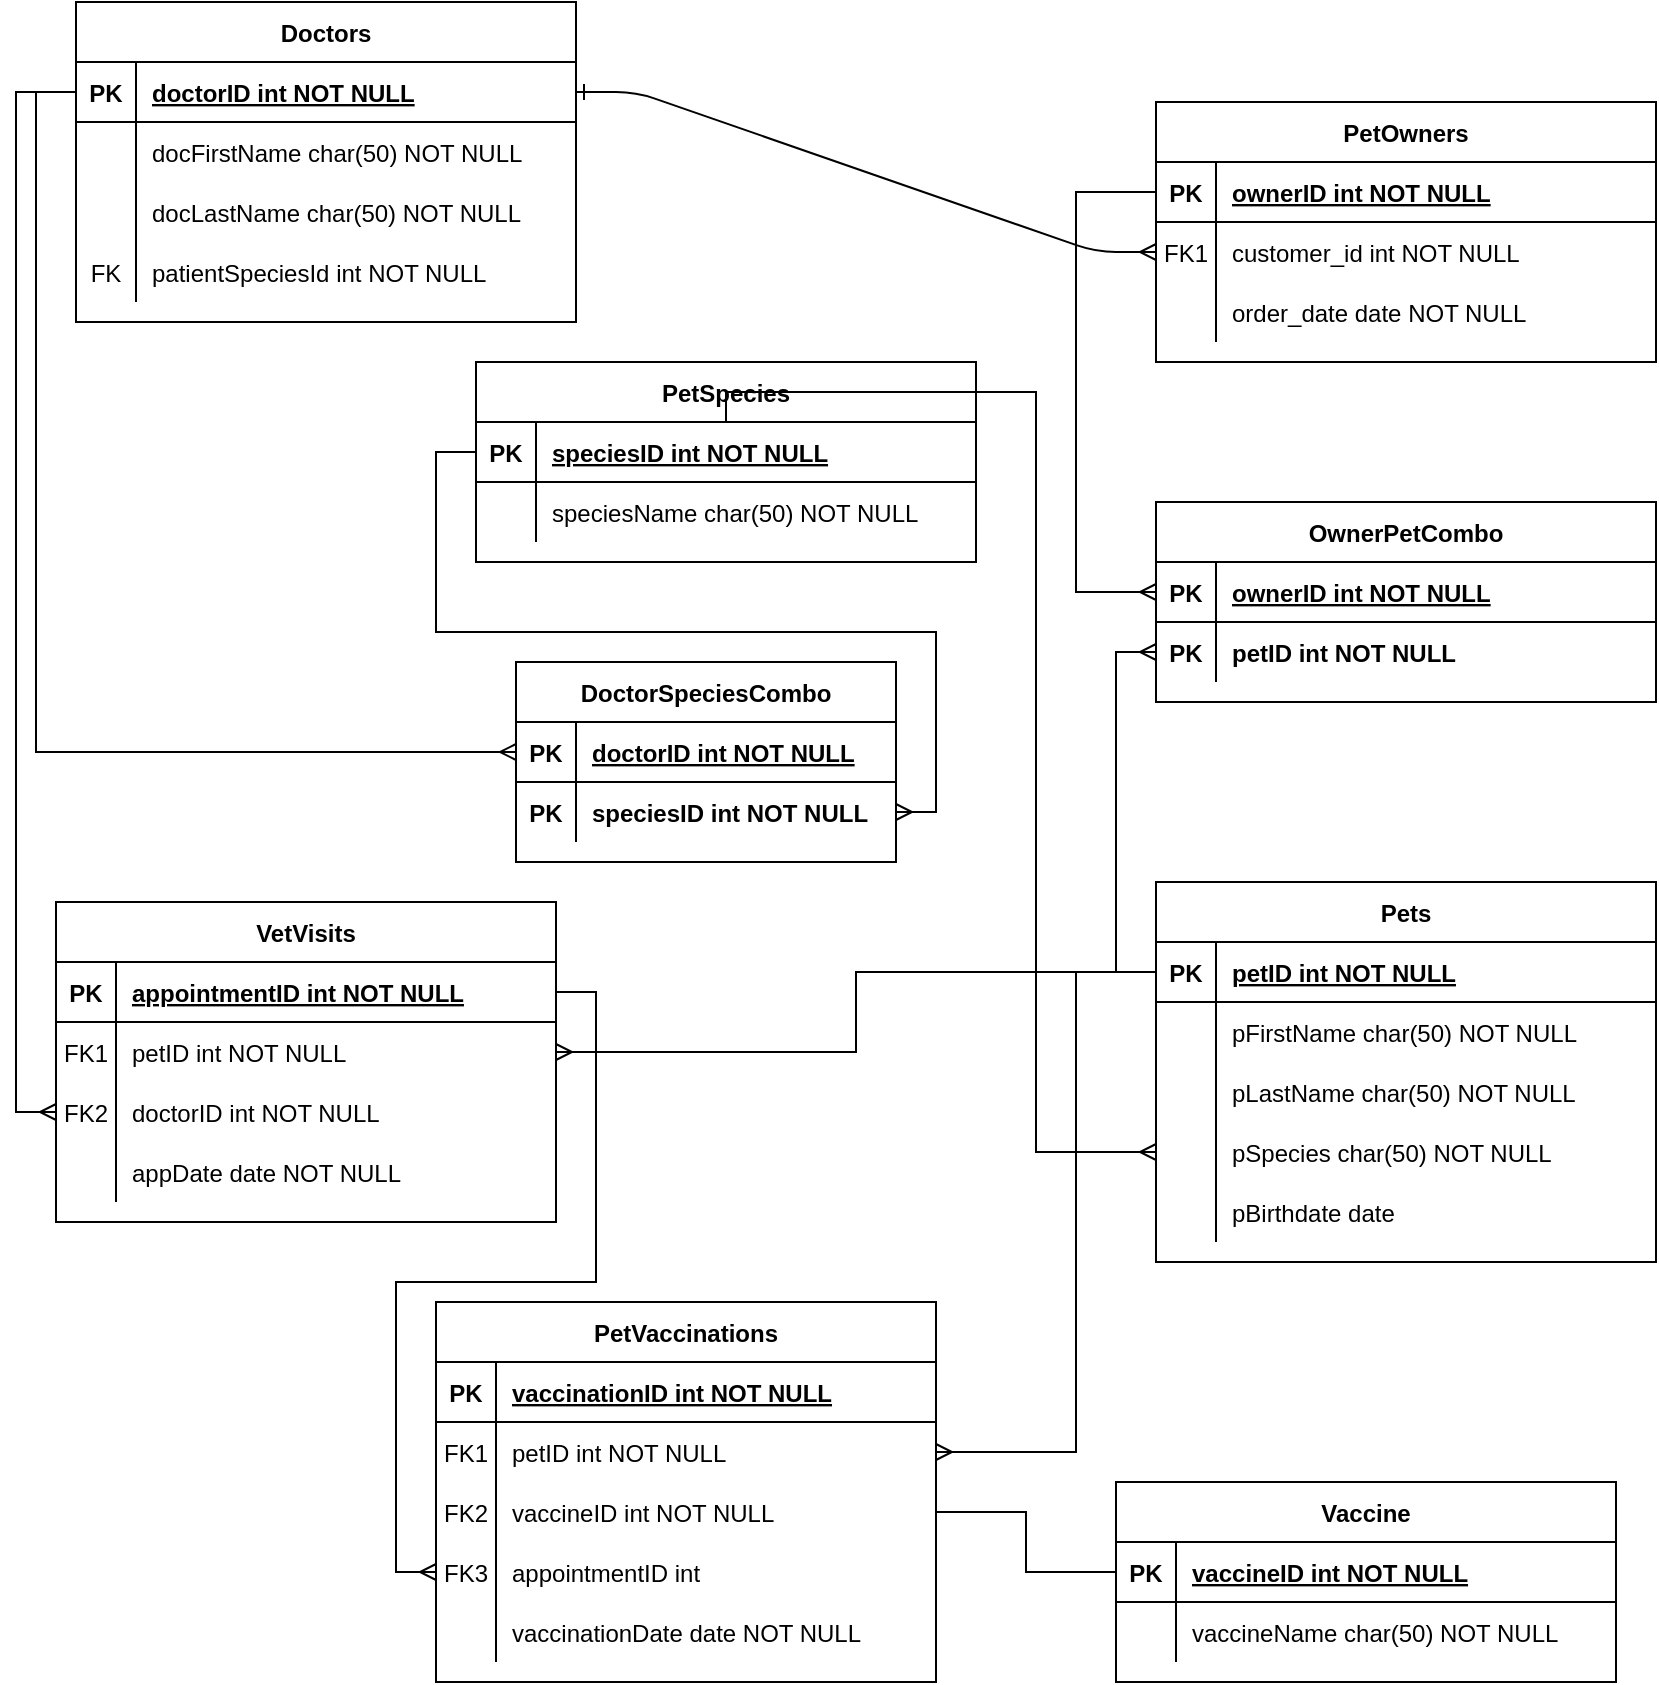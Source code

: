 <mxfile version="14.9.4" type="github">
  <diagram id="R2lEEEUBdFMjLlhIrx00" name="Page-1">
    <mxGraphModel dx="1422" dy="794" grid="1" gridSize="10" guides="1" tooltips="1" connect="1" arrows="1" fold="1" page="1" pageScale="1" pageWidth="850" pageHeight="1100" math="0" shadow="0" extFonts="Permanent Marker^https://fonts.googleapis.com/css?family=Permanent+Marker">
      <root>
        <mxCell id="0" />
        <mxCell id="1" parent="0" />
        <mxCell id="C-vyLk0tnHw3VtMMgP7b-1" value="" style="edgeStyle=entityRelationEdgeStyle;endArrow=ERmany;startArrow=ERone;endFill=0;startFill=0;" parent="1" source="C-vyLk0tnHw3VtMMgP7b-24" target="C-vyLk0tnHw3VtMMgP7b-6" edge="1">
          <mxGeometry width="100" height="100" relative="1" as="geometry">
            <mxPoint x="340" y="720" as="sourcePoint" />
            <mxPoint x="440" y="620" as="targetPoint" />
          </mxGeometry>
        </mxCell>
        <mxCell id="C-vyLk0tnHw3VtMMgP7b-2" value="PetOwners" style="shape=table;startSize=30;container=1;collapsible=1;childLayout=tableLayout;fixedRows=1;rowLines=0;fontStyle=1;align=center;resizeLast=1;" parent="1" vertex="1">
          <mxGeometry x="590" y="80" width="250" height="130" as="geometry" />
        </mxCell>
        <mxCell id="C-vyLk0tnHw3VtMMgP7b-3" value="" style="shape=partialRectangle;collapsible=0;dropTarget=0;pointerEvents=0;fillColor=none;points=[[0,0.5],[1,0.5]];portConstraint=eastwest;top=0;left=0;right=0;bottom=1;" parent="C-vyLk0tnHw3VtMMgP7b-2" vertex="1">
          <mxGeometry y="30" width="250" height="30" as="geometry" />
        </mxCell>
        <mxCell id="C-vyLk0tnHw3VtMMgP7b-4" value="PK" style="shape=partialRectangle;overflow=hidden;connectable=0;fillColor=none;top=0;left=0;bottom=0;right=0;fontStyle=1;" parent="C-vyLk0tnHw3VtMMgP7b-3" vertex="1">
          <mxGeometry width="30" height="30" as="geometry" />
        </mxCell>
        <mxCell id="C-vyLk0tnHw3VtMMgP7b-5" value="ownerID int NOT NULL " style="shape=partialRectangle;overflow=hidden;connectable=0;fillColor=none;top=0;left=0;bottom=0;right=0;align=left;spacingLeft=6;fontStyle=5;" parent="C-vyLk0tnHw3VtMMgP7b-3" vertex="1">
          <mxGeometry x="30" width="220" height="30" as="geometry" />
        </mxCell>
        <mxCell id="C-vyLk0tnHw3VtMMgP7b-6" value="" style="shape=partialRectangle;collapsible=0;dropTarget=0;pointerEvents=0;fillColor=none;points=[[0,0.5],[1,0.5]];portConstraint=eastwest;top=0;left=0;right=0;bottom=0;" parent="C-vyLk0tnHw3VtMMgP7b-2" vertex="1">
          <mxGeometry y="60" width="250" height="30" as="geometry" />
        </mxCell>
        <mxCell id="C-vyLk0tnHw3VtMMgP7b-7" value="FK1" style="shape=partialRectangle;overflow=hidden;connectable=0;fillColor=none;top=0;left=0;bottom=0;right=0;" parent="C-vyLk0tnHw3VtMMgP7b-6" vertex="1">
          <mxGeometry width="30" height="30" as="geometry" />
        </mxCell>
        <mxCell id="C-vyLk0tnHw3VtMMgP7b-8" value="customer_id int NOT NULL" style="shape=partialRectangle;overflow=hidden;connectable=0;fillColor=none;top=0;left=0;bottom=0;right=0;align=left;spacingLeft=6;" parent="C-vyLk0tnHw3VtMMgP7b-6" vertex="1">
          <mxGeometry x="30" width="220" height="30" as="geometry" />
        </mxCell>
        <mxCell id="C-vyLk0tnHw3VtMMgP7b-9" value="" style="shape=partialRectangle;collapsible=0;dropTarget=0;pointerEvents=0;fillColor=none;points=[[0,0.5],[1,0.5]];portConstraint=eastwest;top=0;left=0;right=0;bottom=0;" parent="C-vyLk0tnHw3VtMMgP7b-2" vertex="1">
          <mxGeometry y="90" width="250" height="30" as="geometry" />
        </mxCell>
        <mxCell id="C-vyLk0tnHw3VtMMgP7b-10" value="" style="shape=partialRectangle;overflow=hidden;connectable=0;fillColor=none;top=0;left=0;bottom=0;right=0;" parent="C-vyLk0tnHw3VtMMgP7b-9" vertex="1">
          <mxGeometry width="30" height="30" as="geometry" />
        </mxCell>
        <mxCell id="C-vyLk0tnHw3VtMMgP7b-11" value="order_date date NOT NULL" style="shape=partialRectangle;overflow=hidden;connectable=0;fillColor=none;top=0;left=0;bottom=0;right=0;align=left;spacingLeft=6;" parent="C-vyLk0tnHw3VtMMgP7b-9" vertex="1">
          <mxGeometry x="30" width="220" height="30" as="geometry" />
        </mxCell>
        <mxCell id="C-vyLk0tnHw3VtMMgP7b-13" value="Pets" style="shape=table;startSize=30;container=1;collapsible=1;childLayout=tableLayout;fixedRows=1;rowLines=0;fontStyle=1;align=center;resizeLast=1;" parent="1" vertex="1">
          <mxGeometry x="590" y="470" width="250" height="190" as="geometry" />
        </mxCell>
        <mxCell id="C-vyLk0tnHw3VtMMgP7b-14" value="" style="shape=partialRectangle;collapsible=0;dropTarget=0;pointerEvents=0;fillColor=none;points=[[0,0.5],[1,0.5]];portConstraint=eastwest;top=0;left=0;right=0;bottom=1;" parent="C-vyLk0tnHw3VtMMgP7b-13" vertex="1">
          <mxGeometry y="30" width="250" height="30" as="geometry" />
        </mxCell>
        <mxCell id="C-vyLk0tnHw3VtMMgP7b-15" value="PK" style="shape=partialRectangle;overflow=hidden;connectable=0;fillColor=none;top=0;left=0;bottom=0;right=0;fontStyle=1;" parent="C-vyLk0tnHw3VtMMgP7b-14" vertex="1">
          <mxGeometry width="30" height="30" as="geometry" />
        </mxCell>
        <mxCell id="C-vyLk0tnHw3VtMMgP7b-16" value="petID int NOT NULL " style="shape=partialRectangle;overflow=hidden;connectable=0;fillColor=none;top=0;left=0;bottom=0;right=0;align=left;spacingLeft=6;fontStyle=5;" parent="C-vyLk0tnHw3VtMMgP7b-14" vertex="1">
          <mxGeometry x="30" width="220" height="30" as="geometry" />
        </mxCell>
        <mxCell id="C-vyLk0tnHw3VtMMgP7b-17" value="" style="shape=partialRectangle;collapsible=0;dropTarget=0;pointerEvents=0;fillColor=none;points=[[0,0.5],[1,0.5]];portConstraint=eastwest;top=0;left=0;right=0;bottom=0;" parent="C-vyLk0tnHw3VtMMgP7b-13" vertex="1">
          <mxGeometry y="60" width="250" height="30" as="geometry" />
        </mxCell>
        <mxCell id="C-vyLk0tnHw3VtMMgP7b-18" value="" style="shape=partialRectangle;overflow=hidden;connectable=0;fillColor=none;top=0;left=0;bottom=0;right=0;" parent="C-vyLk0tnHw3VtMMgP7b-17" vertex="1">
          <mxGeometry width="30" height="30" as="geometry" />
        </mxCell>
        <mxCell id="C-vyLk0tnHw3VtMMgP7b-19" value="pFirstName char(50) NOT NULL" style="shape=partialRectangle;overflow=hidden;connectable=0;fillColor=none;top=0;left=0;bottom=0;right=0;align=left;spacingLeft=6;" parent="C-vyLk0tnHw3VtMMgP7b-17" vertex="1">
          <mxGeometry x="30" width="220" height="30" as="geometry" />
        </mxCell>
        <mxCell id="C-vyLk0tnHw3VtMMgP7b-20" value="" style="shape=partialRectangle;collapsible=0;dropTarget=0;pointerEvents=0;fillColor=none;points=[[0,0.5],[1,0.5]];portConstraint=eastwest;top=0;left=0;right=0;bottom=0;" parent="C-vyLk0tnHw3VtMMgP7b-13" vertex="1">
          <mxGeometry y="90" width="250" height="30" as="geometry" />
        </mxCell>
        <mxCell id="C-vyLk0tnHw3VtMMgP7b-21" value="" style="shape=partialRectangle;overflow=hidden;connectable=0;fillColor=none;top=0;left=0;bottom=0;right=0;" parent="C-vyLk0tnHw3VtMMgP7b-20" vertex="1">
          <mxGeometry width="30" height="30" as="geometry" />
        </mxCell>
        <mxCell id="C-vyLk0tnHw3VtMMgP7b-22" value="pLastName char(50) NOT NULL" style="shape=partialRectangle;overflow=hidden;connectable=0;fillColor=none;top=0;left=0;bottom=0;right=0;align=left;spacingLeft=6;" parent="C-vyLk0tnHw3VtMMgP7b-20" vertex="1">
          <mxGeometry x="30" width="220" height="30" as="geometry" />
        </mxCell>
        <mxCell id="lto0YvfeURlPqjFJuu6j-21" style="shape=partialRectangle;collapsible=0;dropTarget=0;pointerEvents=0;fillColor=none;points=[[0,0.5],[1,0.5]];portConstraint=eastwest;top=0;left=0;right=0;bottom=0;" vertex="1" parent="C-vyLk0tnHw3VtMMgP7b-13">
          <mxGeometry y="120" width="250" height="30" as="geometry" />
        </mxCell>
        <mxCell id="lto0YvfeURlPqjFJuu6j-22" style="shape=partialRectangle;overflow=hidden;connectable=0;fillColor=none;top=0;left=0;bottom=0;right=0;" vertex="1" parent="lto0YvfeURlPqjFJuu6j-21">
          <mxGeometry width="30" height="30" as="geometry" />
        </mxCell>
        <mxCell id="lto0YvfeURlPqjFJuu6j-23" value="pSpecies char(50) NOT NULL " style="shape=partialRectangle;overflow=hidden;connectable=0;fillColor=none;top=0;left=0;bottom=0;right=0;align=left;spacingLeft=6;" vertex="1" parent="lto0YvfeURlPqjFJuu6j-21">
          <mxGeometry x="30" width="220" height="30" as="geometry" />
        </mxCell>
        <mxCell id="lto0YvfeURlPqjFJuu6j-24" style="shape=partialRectangle;collapsible=0;dropTarget=0;pointerEvents=0;fillColor=none;points=[[0,0.5],[1,0.5]];portConstraint=eastwest;top=0;left=0;right=0;bottom=0;" vertex="1" parent="C-vyLk0tnHw3VtMMgP7b-13">
          <mxGeometry y="150" width="250" height="30" as="geometry" />
        </mxCell>
        <mxCell id="lto0YvfeURlPqjFJuu6j-25" style="shape=partialRectangle;overflow=hidden;connectable=0;fillColor=none;top=0;left=0;bottom=0;right=0;" vertex="1" parent="lto0YvfeURlPqjFJuu6j-24">
          <mxGeometry width="30" height="30" as="geometry" />
        </mxCell>
        <mxCell id="lto0YvfeURlPqjFJuu6j-26" value="pBirthdate date " style="shape=partialRectangle;overflow=hidden;connectable=0;fillColor=none;top=0;left=0;bottom=0;right=0;align=left;spacingLeft=6;" vertex="1" parent="lto0YvfeURlPqjFJuu6j-24">
          <mxGeometry x="30" width="220" height="30" as="geometry" />
        </mxCell>
        <mxCell id="C-vyLk0tnHw3VtMMgP7b-23" value="Doctors" style="shape=table;startSize=30;container=1;collapsible=1;childLayout=tableLayout;fixedRows=1;rowLines=0;fontStyle=1;align=center;resizeLast=1;" parent="1" vertex="1">
          <mxGeometry x="50" y="30" width="250" height="160" as="geometry" />
        </mxCell>
        <mxCell id="C-vyLk0tnHw3VtMMgP7b-24" value="" style="shape=partialRectangle;collapsible=0;dropTarget=0;pointerEvents=0;fillColor=none;points=[[0,0.5],[1,0.5]];portConstraint=eastwest;top=0;left=0;right=0;bottom=1;" parent="C-vyLk0tnHw3VtMMgP7b-23" vertex="1">
          <mxGeometry y="30" width="250" height="30" as="geometry" />
        </mxCell>
        <mxCell id="C-vyLk0tnHw3VtMMgP7b-25" value="PK" style="shape=partialRectangle;overflow=hidden;connectable=0;fillColor=none;top=0;left=0;bottom=0;right=0;fontStyle=1;" parent="C-vyLk0tnHw3VtMMgP7b-24" vertex="1">
          <mxGeometry width="30" height="30" as="geometry" />
        </mxCell>
        <mxCell id="C-vyLk0tnHw3VtMMgP7b-26" value="doctorID int NOT NULL " style="shape=partialRectangle;overflow=hidden;connectable=0;fillColor=none;top=0;left=0;bottom=0;right=0;align=left;spacingLeft=6;fontStyle=5;" parent="C-vyLk0tnHw3VtMMgP7b-24" vertex="1">
          <mxGeometry x="30" width="220" height="30" as="geometry" />
        </mxCell>
        <mxCell id="C-vyLk0tnHw3VtMMgP7b-27" value="" style="shape=partialRectangle;collapsible=0;dropTarget=0;pointerEvents=0;fillColor=none;points=[[0,0.5],[1,0.5]];portConstraint=eastwest;top=0;left=0;right=0;bottom=0;" parent="C-vyLk0tnHw3VtMMgP7b-23" vertex="1">
          <mxGeometry y="60" width="250" height="30" as="geometry" />
        </mxCell>
        <mxCell id="C-vyLk0tnHw3VtMMgP7b-28" value="" style="shape=partialRectangle;overflow=hidden;connectable=0;fillColor=none;top=0;left=0;bottom=0;right=0;" parent="C-vyLk0tnHw3VtMMgP7b-27" vertex="1">
          <mxGeometry width="30" height="30" as="geometry" />
        </mxCell>
        <mxCell id="C-vyLk0tnHw3VtMMgP7b-29" value="docFirstName char(50) NOT NULL" style="shape=partialRectangle;overflow=hidden;connectable=0;fillColor=none;top=0;left=0;bottom=0;right=0;align=left;spacingLeft=6;" parent="C-vyLk0tnHw3VtMMgP7b-27" vertex="1">
          <mxGeometry x="30" width="220" height="30" as="geometry" />
        </mxCell>
        <mxCell id="lto0YvfeURlPqjFJuu6j-54" style="shape=partialRectangle;collapsible=0;dropTarget=0;pointerEvents=0;fillColor=none;points=[[0,0.5],[1,0.5]];portConstraint=eastwest;top=0;left=0;right=0;bottom=0;" vertex="1" parent="C-vyLk0tnHw3VtMMgP7b-23">
          <mxGeometry y="90" width="250" height="30" as="geometry" />
        </mxCell>
        <mxCell id="lto0YvfeURlPqjFJuu6j-55" style="shape=partialRectangle;overflow=hidden;connectable=0;fillColor=none;top=0;left=0;bottom=0;right=0;" vertex="1" parent="lto0YvfeURlPqjFJuu6j-54">
          <mxGeometry width="30" height="30" as="geometry" />
        </mxCell>
        <mxCell id="lto0YvfeURlPqjFJuu6j-56" value="docLastName char(50) NOT NULL" style="shape=partialRectangle;overflow=hidden;connectable=0;fillColor=none;top=0;left=0;bottom=0;right=0;align=left;spacingLeft=6;" vertex="1" parent="lto0YvfeURlPqjFJuu6j-54">
          <mxGeometry x="30" width="220" height="30" as="geometry" />
        </mxCell>
        <mxCell id="lto0YvfeURlPqjFJuu6j-57" style="shape=partialRectangle;collapsible=0;dropTarget=0;pointerEvents=0;fillColor=none;points=[[0,0.5],[1,0.5]];portConstraint=eastwest;top=0;left=0;right=0;bottom=0;" vertex="1" parent="C-vyLk0tnHw3VtMMgP7b-23">
          <mxGeometry y="120" width="250" height="30" as="geometry" />
        </mxCell>
        <mxCell id="lto0YvfeURlPqjFJuu6j-58" value="FK" style="shape=partialRectangle;overflow=hidden;connectable=0;fillColor=none;top=0;left=0;bottom=0;right=0;" vertex="1" parent="lto0YvfeURlPqjFJuu6j-57">
          <mxGeometry width="30" height="30" as="geometry" />
        </mxCell>
        <mxCell id="lto0YvfeURlPqjFJuu6j-59" value="patientSpeciesId int NOT NULL" style="shape=partialRectangle;overflow=hidden;connectable=0;fillColor=none;top=0;left=0;bottom=0;right=0;align=left;spacingLeft=6;" vertex="1" parent="lto0YvfeURlPqjFJuu6j-57">
          <mxGeometry x="30" width="220" height="30" as="geometry" />
        </mxCell>
        <mxCell id="lto0YvfeURlPqjFJuu6j-1" value="OwnerPetCombo" style="shape=table;startSize=30;container=1;collapsible=1;childLayout=tableLayout;fixedRows=1;rowLines=0;fontStyle=1;align=center;resizeLast=1;" vertex="1" parent="1">
          <mxGeometry x="590" y="280" width="250" height="100" as="geometry" />
        </mxCell>
        <mxCell id="lto0YvfeURlPqjFJuu6j-2" value="" style="shape=partialRectangle;collapsible=0;dropTarget=0;pointerEvents=0;fillColor=none;points=[[0,0.5],[1,0.5]];portConstraint=eastwest;top=0;left=0;right=0;bottom=1;" vertex="1" parent="lto0YvfeURlPqjFJuu6j-1">
          <mxGeometry y="30" width="250" height="30" as="geometry" />
        </mxCell>
        <mxCell id="lto0YvfeURlPqjFJuu6j-3" value="PK" style="shape=partialRectangle;overflow=hidden;connectable=0;fillColor=none;top=0;left=0;bottom=0;right=0;fontStyle=1;" vertex="1" parent="lto0YvfeURlPqjFJuu6j-2">
          <mxGeometry width="30" height="30" as="geometry" />
        </mxCell>
        <mxCell id="lto0YvfeURlPqjFJuu6j-4" value="ownerID int NOT NULL " style="shape=partialRectangle;overflow=hidden;connectable=0;fillColor=none;top=0;left=0;bottom=0;right=0;align=left;spacingLeft=6;fontStyle=5;" vertex="1" parent="lto0YvfeURlPqjFJuu6j-2">
          <mxGeometry x="30" width="220" height="30" as="geometry" />
        </mxCell>
        <mxCell id="lto0YvfeURlPqjFJuu6j-8" value="" style="shape=partialRectangle;collapsible=0;dropTarget=0;pointerEvents=0;fillColor=none;points=[[0,0.5],[1,0.5]];portConstraint=eastwest;top=0;left=0;right=0;bottom=0;" vertex="1" parent="lto0YvfeURlPqjFJuu6j-1">
          <mxGeometry y="60" width="250" height="30" as="geometry" />
        </mxCell>
        <mxCell id="lto0YvfeURlPqjFJuu6j-9" value="PK" style="shape=partialRectangle;overflow=hidden;connectable=0;fillColor=none;top=0;left=0;bottom=0;right=0;fontStyle=1" vertex="1" parent="lto0YvfeURlPqjFJuu6j-8">
          <mxGeometry width="30" height="30" as="geometry" />
        </mxCell>
        <mxCell id="lto0YvfeURlPqjFJuu6j-10" value="petID int NOT NULL" style="shape=partialRectangle;overflow=hidden;connectable=0;fillColor=none;top=0;left=0;bottom=0;right=0;align=left;spacingLeft=6;fontStyle=1" vertex="1" parent="lto0YvfeURlPqjFJuu6j-8">
          <mxGeometry x="30" width="220" height="30" as="geometry" />
        </mxCell>
        <mxCell id="lto0YvfeURlPqjFJuu6j-11" value="VetVisits" style="shape=table;startSize=30;container=1;collapsible=1;childLayout=tableLayout;fixedRows=1;rowLines=0;fontStyle=1;align=center;resizeLast=1;" vertex="1" parent="1">
          <mxGeometry x="40" y="480" width="250" height="160" as="geometry" />
        </mxCell>
        <mxCell id="lto0YvfeURlPqjFJuu6j-12" value="" style="shape=partialRectangle;collapsible=0;dropTarget=0;pointerEvents=0;fillColor=none;points=[[0,0.5],[1,0.5]];portConstraint=eastwest;top=0;left=0;right=0;bottom=1;" vertex="1" parent="lto0YvfeURlPqjFJuu6j-11">
          <mxGeometry y="30" width="250" height="30" as="geometry" />
        </mxCell>
        <mxCell id="lto0YvfeURlPqjFJuu6j-13" value="PK" style="shape=partialRectangle;overflow=hidden;connectable=0;fillColor=none;top=0;left=0;bottom=0;right=0;fontStyle=1;" vertex="1" parent="lto0YvfeURlPqjFJuu6j-12">
          <mxGeometry width="30" height="30" as="geometry" />
        </mxCell>
        <mxCell id="lto0YvfeURlPqjFJuu6j-14" value="appointmentID int NOT NULL " style="shape=partialRectangle;overflow=hidden;connectable=0;fillColor=none;top=0;left=0;bottom=0;right=0;align=left;spacingLeft=6;fontStyle=5;" vertex="1" parent="lto0YvfeURlPqjFJuu6j-12">
          <mxGeometry x="30" width="220" height="30" as="geometry" />
        </mxCell>
        <mxCell id="lto0YvfeURlPqjFJuu6j-15" value="" style="shape=partialRectangle;collapsible=0;dropTarget=0;pointerEvents=0;fillColor=none;points=[[0,0.5],[1,0.5]];portConstraint=eastwest;top=0;left=0;right=0;bottom=0;" vertex="1" parent="lto0YvfeURlPqjFJuu6j-11">
          <mxGeometry y="60" width="250" height="30" as="geometry" />
        </mxCell>
        <mxCell id="lto0YvfeURlPqjFJuu6j-16" value="FK1" style="shape=partialRectangle;overflow=hidden;connectable=0;fillColor=none;top=0;left=0;bottom=0;right=0;" vertex="1" parent="lto0YvfeURlPqjFJuu6j-15">
          <mxGeometry width="30" height="30" as="geometry" />
        </mxCell>
        <mxCell id="lto0YvfeURlPqjFJuu6j-17" value="petID int NOT NULL" style="shape=partialRectangle;overflow=hidden;connectable=0;fillColor=none;top=0;left=0;bottom=0;right=0;align=left;spacingLeft=6;" vertex="1" parent="lto0YvfeURlPqjFJuu6j-15">
          <mxGeometry x="30" width="220" height="30" as="geometry" />
        </mxCell>
        <mxCell id="lto0YvfeURlPqjFJuu6j-18" value="" style="shape=partialRectangle;collapsible=0;dropTarget=0;pointerEvents=0;fillColor=none;points=[[0,0.5],[1,0.5]];portConstraint=eastwest;top=0;left=0;right=0;bottom=0;" vertex="1" parent="lto0YvfeURlPqjFJuu6j-11">
          <mxGeometry y="90" width="250" height="30" as="geometry" />
        </mxCell>
        <mxCell id="lto0YvfeURlPqjFJuu6j-19" value="FK2" style="shape=partialRectangle;overflow=hidden;connectable=0;fillColor=none;top=0;left=0;bottom=0;right=0;" vertex="1" parent="lto0YvfeURlPqjFJuu6j-18">
          <mxGeometry width="30" height="30" as="geometry" />
        </mxCell>
        <mxCell id="lto0YvfeURlPqjFJuu6j-20" value="doctorID int NOT NULL" style="shape=partialRectangle;overflow=hidden;connectable=0;fillColor=none;top=0;left=0;bottom=0;right=0;align=left;spacingLeft=6;" vertex="1" parent="lto0YvfeURlPqjFJuu6j-18">
          <mxGeometry x="30" width="220" height="30" as="geometry" />
        </mxCell>
        <mxCell id="lto0YvfeURlPqjFJuu6j-91" style="shape=partialRectangle;collapsible=0;dropTarget=0;pointerEvents=0;fillColor=none;points=[[0,0.5],[1,0.5]];portConstraint=eastwest;top=0;left=0;right=0;bottom=0;" vertex="1" parent="lto0YvfeURlPqjFJuu6j-11">
          <mxGeometry y="120" width="250" height="30" as="geometry" />
        </mxCell>
        <mxCell id="lto0YvfeURlPqjFJuu6j-92" style="shape=partialRectangle;overflow=hidden;connectable=0;fillColor=none;top=0;left=0;bottom=0;right=0;" vertex="1" parent="lto0YvfeURlPqjFJuu6j-91">
          <mxGeometry width="30" height="30" as="geometry" />
        </mxCell>
        <mxCell id="lto0YvfeURlPqjFJuu6j-93" value="appDate date NOT NULL" style="shape=partialRectangle;overflow=hidden;connectable=0;fillColor=none;top=0;left=0;bottom=0;right=0;align=left;spacingLeft=6;" vertex="1" parent="lto0YvfeURlPqjFJuu6j-91">
          <mxGeometry x="30" width="220" height="30" as="geometry" />
        </mxCell>
        <mxCell id="lto0YvfeURlPqjFJuu6j-27" value="PetVaccinations" style="shape=table;startSize=30;container=1;collapsible=1;childLayout=tableLayout;fixedRows=1;rowLines=0;fontStyle=1;align=center;resizeLast=1;" vertex="1" parent="1">
          <mxGeometry x="230" y="680" width="250" height="190" as="geometry" />
        </mxCell>
        <mxCell id="lto0YvfeURlPqjFJuu6j-28" value="" style="shape=partialRectangle;collapsible=0;dropTarget=0;pointerEvents=0;fillColor=none;points=[[0,0.5],[1,0.5]];portConstraint=eastwest;top=0;left=0;right=0;bottom=1;" vertex="1" parent="lto0YvfeURlPqjFJuu6j-27">
          <mxGeometry y="30" width="250" height="30" as="geometry" />
        </mxCell>
        <mxCell id="lto0YvfeURlPqjFJuu6j-29" value="PK" style="shape=partialRectangle;overflow=hidden;connectable=0;fillColor=none;top=0;left=0;bottom=0;right=0;fontStyle=1;" vertex="1" parent="lto0YvfeURlPqjFJuu6j-28">
          <mxGeometry width="30" height="30" as="geometry" />
        </mxCell>
        <mxCell id="lto0YvfeURlPqjFJuu6j-30" value="vaccinationID int NOT NULL " style="shape=partialRectangle;overflow=hidden;connectable=0;fillColor=none;top=0;left=0;bottom=0;right=0;align=left;spacingLeft=6;fontStyle=5;" vertex="1" parent="lto0YvfeURlPqjFJuu6j-28">
          <mxGeometry x="30" width="220" height="30" as="geometry" />
        </mxCell>
        <mxCell id="lto0YvfeURlPqjFJuu6j-31" value="" style="shape=partialRectangle;collapsible=0;dropTarget=0;pointerEvents=0;fillColor=none;points=[[0,0.5],[1,0.5]];portConstraint=eastwest;top=0;left=0;right=0;bottom=0;" vertex="1" parent="lto0YvfeURlPqjFJuu6j-27">
          <mxGeometry y="60" width="250" height="30" as="geometry" />
        </mxCell>
        <mxCell id="lto0YvfeURlPqjFJuu6j-32" value="FK1" style="shape=partialRectangle;overflow=hidden;connectable=0;fillColor=none;top=0;left=0;bottom=0;right=0;" vertex="1" parent="lto0YvfeURlPqjFJuu6j-31">
          <mxGeometry width="30" height="30" as="geometry" />
        </mxCell>
        <mxCell id="lto0YvfeURlPqjFJuu6j-33" value="petID int NOT NULL" style="shape=partialRectangle;overflow=hidden;connectable=0;fillColor=none;top=0;left=0;bottom=0;right=0;align=left;spacingLeft=6;" vertex="1" parent="lto0YvfeURlPqjFJuu6j-31">
          <mxGeometry x="30" width="220" height="30" as="geometry" />
        </mxCell>
        <mxCell id="lto0YvfeURlPqjFJuu6j-34" value="" style="shape=partialRectangle;collapsible=0;dropTarget=0;pointerEvents=0;fillColor=none;points=[[0,0.5],[1,0.5]];portConstraint=eastwest;top=0;left=0;right=0;bottom=0;" vertex="1" parent="lto0YvfeURlPqjFJuu6j-27">
          <mxGeometry y="90" width="250" height="30" as="geometry" />
        </mxCell>
        <mxCell id="lto0YvfeURlPqjFJuu6j-35" value="FK2" style="shape=partialRectangle;overflow=hidden;connectable=0;fillColor=none;top=0;left=0;bottom=0;right=0;" vertex="1" parent="lto0YvfeURlPqjFJuu6j-34">
          <mxGeometry width="30" height="30" as="geometry" />
        </mxCell>
        <mxCell id="lto0YvfeURlPqjFJuu6j-36" value="vaccineID int NOT NULL" style="shape=partialRectangle;overflow=hidden;connectable=0;fillColor=none;top=0;left=0;bottom=0;right=0;align=left;spacingLeft=6;" vertex="1" parent="lto0YvfeURlPqjFJuu6j-34">
          <mxGeometry x="30" width="220" height="30" as="geometry" />
        </mxCell>
        <mxCell id="lto0YvfeURlPqjFJuu6j-37" style="shape=partialRectangle;collapsible=0;dropTarget=0;pointerEvents=0;fillColor=none;points=[[0,0.5],[1,0.5]];portConstraint=eastwest;top=0;left=0;right=0;bottom=0;" vertex="1" parent="lto0YvfeURlPqjFJuu6j-27">
          <mxGeometry y="120" width="250" height="30" as="geometry" />
        </mxCell>
        <mxCell id="lto0YvfeURlPqjFJuu6j-38" value="FK3" style="shape=partialRectangle;overflow=hidden;connectable=0;fillColor=none;top=0;left=0;bottom=0;right=0;" vertex="1" parent="lto0YvfeURlPqjFJuu6j-37">
          <mxGeometry width="30" height="30" as="geometry" />
        </mxCell>
        <mxCell id="lto0YvfeURlPqjFJuu6j-39" value="appointmentID int " style="shape=partialRectangle;overflow=hidden;connectable=0;fillColor=none;top=0;left=0;bottom=0;right=0;align=left;spacingLeft=6;" vertex="1" parent="lto0YvfeURlPqjFJuu6j-37">
          <mxGeometry x="30" width="220" height="30" as="geometry" />
        </mxCell>
        <mxCell id="lto0YvfeURlPqjFJuu6j-40" style="shape=partialRectangle;collapsible=0;dropTarget=0;pointerEvents=0;fillColor=none;points=[[0,0.5],[1,0.5]];portConstraint=eastwest;top=0;left=0;right=0;bottom=0;" vertex="1" parent="lto0YvfeURlPqjFJuu6j-27">
          <mxGeometry y="150" width="250" height="30" as="geometry" />
        </mxCell>
        <mxCell id="lto0YvfeURlPqjFJuu6j-41" style="shape=partialRectangle;overflow=hidden;connectable=0;fillColor=none;top=0;left=0;bottom=0;right=0;" vertex="1" parent="lto0YvfeURlPqjFJuu6j-40">
          <mxGeometry width="30" height="30" as="geometry" />
        </mxCell>
        <mxCell id="lto0YvfeURlPqjFJuu6j-42" value="vaccinationDate date NOT NULL" style="shape=partialRectangle;overflow=hidden;connectable=0;fillColor=none;top=0;left=0;bottom=0;right=0;align=left;spacingLeft=6;" vertex="1" parent="lto0YvfeURlPqjFJuu6j-40">
          <mxGeometry x="30" width="220" height="30" as="geometry" />
        </mxCell>
        <mxCell id="lto0YvfeURlPqjFJuu6j-44" value="Vaccine" style="shape=table;startSize=30;container=1;collapsible=1;childLayout=tableLayout;fixedRows=1;rowLines=0;fontStyle=1;align=center;resizeLast=1;" vertex="1" parent="1">
          <mxGeometry x="570" y="770" width="250" height="100" as="geometry" />
        </mxCell>
        <mxCell id="lto0YvfeURlPqjFJuu6j-45" value="" style="shape=partialRectangle;collapsible=0;dropTarget=0;pointerEvents=0;fillColor=none;points=[[0,0.5],[1,0.5]];portConstraint=eastwest;top=0;left=0;right=0;bottom=1;" vertex="1" parent="lto0YvfeURlPqjFJuu6j-44">
          <mxGeometry y="30" width="250" height="30" as="geometry" />
        </mxCell>
        <mxCell id="lto0YvfeURlPqjFJuu6j-46" value="PK" style="shape=partialRectangle;overflow=hidden;connectable=0;fillColor=none;top=0;left=0;bottom=0;right=0;fontStyle=1;" vertex="1" parent="lto0YvfeURlPqjFJuu6j-45">
          <mxGeometry width="30" height="30" as="geometry" />
        </mxCell>
        <mxCell id="lto0YvfeURlPqjFJuu6j-47" value="vaccineID int NOT NULL " style="shape=partialRectangle;overflow=hidden;connectable=0;fillColor=none;top=0;left=0;bottom=0;right=0;align=left;spacingLeft=6;fontStyle=5;" vertex="1" parent="lto0YvfeURlPqjFJuu6j-45">
          <mxGeometry x="30" width="220" height="30" as="geometry" />
        </mxCell>
        <mxCell id="lto0YvfeURlPqjFJuu6j-48" value="" style="shape=partialRectangle;collapsible=0;dropTarget=0;pointerEvents=0;fillColor=none;points=[[0,0.5],[1,0.5]];portConstraint=eastwest;top=0;left=0;right=0;bottom=0;" vertex="1" parent="lto0YvfeURlPqjFJuu6j-44">
          <mxGeometry y="60" width="250" height="30" as="geometry" />
        </mxCell>
        <mxCell id="lto0YvfeURlPqjFJuu6j-49" value="" style="shape=partialRectangle;overflow=hidden;connectable=0;fillColor=none;top=0;left=0;bottom=0;right=0;" vertex="1" parent="lto0YvfeURlPqjFJuu6j-48">
          <mxGeometry width="30" height="30" as="geometry" />
        </mxCell>
        <mxCell id="lto0YvfeURlPqjFJuu6j-50" value="vaccineName char(50) NOT NULL" style="shape=partialRectangle;overflow=hidden;connectable=0;fillColor=none;top=0;left=0;bottom=0;right=0;align=left;spacingLeft=6;" vertex="1" parent="lto0YvfeURlPqjFJuu6j-48">
          <mxGeometry x="30" width="220" height="30" as="geometry" />
        </mxCell>
        <mxCell id="lto0YvfeURlPqjFJuu6j-60" value="PetSpecies" style="shape=table;startSize=30;container=1;collapsible=1;childLayout=tableLayout;fixedRows=1;rowLines=0;fontStyle=1;align=center;resizeLast=1;" vertex="1" parent="1">
          <mxGeometry x="250" y="210" width="250" height="100" as="geometry" />
        </mxCell>
        <mxCell id="lto0YvfeURlPqjFJuu6j-61" value="" style="shape=partialRectangle;collapsible=0;dropTarget=0;pointerEvents=0;fillColor=none;points=[[0,0.5],[1,0.5]];portConstraint=eastwest;top=0;left=0;right=0;bottom=1;" vertex="1" parent="lto0YvfeURlPqjFJuu6j-60">
          <mxGeometry y="30" width="250" height="30" as="geometry" />
        </mxCell>
        <mxCell id="lto0YvfeURlPqjFJuu6j-62" value="PK" style="shape=partialRectangle;overflow=hidden;connectable=0;fillColor=none;top=0;left=0;bottom=0;right=0;fontStyle=1;" vertex="1" parent="lto0YvfeURlPqjFJuu6j-61">
          <mxGeometry width="30" height="30" as="geometry" />
        </mxCell>
        <mxCell id="lto0YvfeURlPqjFJuu6j-63" value="speciesID int NOT NULL " style="shape=partialRectangle;overflow=hidden;connectable=0;fillColor=none;top=0;left=0;bottom=0;right=0;align=left;spacingLeft=6;fontStyle=5;" vertex="1" parent="lto0YvfeURlPqjFJuu6j-61">
          <mxGeometry x="30" width="220" height="30" as="geometry" />
        </mxCell>
        <mxCell id="lto0YvfeURlPqjFJuu6j-64" value="" style="shape=partialRectangle;collapsible=0;dropTarget=0;pointerEvents=0;fillColor=none;points=[[0,0.5],[1,0.5]];portConstraint=eastwest;top=0;left=0;right=0;bottom=0;" vertex="1" parent="lto0YvfeURlPqjFJuu6j-60">
          <mxGeometry y="60" width="250" height="30" as="geometry" />
        </mxCell>
        <mxCell id="lto0YvfeURlPqjFJuu6j-65" value="" style="shape=partialRectangle;overflow=hidden;connectable=0;fillColor=none;top=0;left=0;bottom=0;right=0;" vertex="1" parent="lto0YvfeURlPqjFJuu6j-64">
          <mxGeometry width="30" height="30" as="geometry" />
        </mxCell>
        <mxCell id="lto0YvfeURlPqjFJuu6j-66" value="speciesName char(50) NOT NULL" style="shape=partialRectangle;overflow=hidden;connectable=0;fillColor=none;top=0;left=0;bottom=0;right=0;align=left;spacingLeft=6;" vertex="1" parent="lto0YvfeURlPqjFJuu6j-64">
          <mxGeometry x="30" width="220" height="30" as="geometry" />
        </mxCell>
        <mxCell id="lto0YvfeURlPqjFJuu6j-76" style="edgeStyle=orthogonalEdgeStyle;rounded=0;orthogonalLoop=1;jettySize=auto;html=1;entryX=0;entryY=0.5;entryDx=0;entryDy=0;startArrow=none;startFill=0;endArrow=ERmany;endFill=0;" edge="1" parent="1" source="C-vyLk0tnHw3VtMMgP7b-14" target="lto0YvfeURlPqjFJuu6j-8">
          <mxGeometry relative="1" as="geometry" />
        </mxCell>
        <mxCell id="lto0YvfeURlPqjFJuu6j-77" style="edgeStyle=orthogonalEdgeStyle;rounded=0;orthogonalLoop=1;jettySize=auto;html=1;entryX=0;entryY=0.5;entryDx=0;entryDy=0;startArrow=none;startFill=0;endArrow=ERmany;endFill=0;exitX=0;exitY=0.5;exitDx=0;exitDy=0;" edge="1" parent="1" source="C-vyLk0tnHw3VtMMgP7b-3" target="lto0YvfeURlPqjFJuu6j-2">
          <mxGeometry relative="1" as="geometry">
            <mxPoint x="520" y="60" as="sourcePoint" />
            <Array as="points">
              <mxPoint x="550" y="125" />
              <mxPoint x="550" y="325" />
            </Array>
          </mxGeometry>
        </mxCell>
        <mxCell id="lto0YvfeURlPqjFJuu6j-78" value="DoctorSpeciesCombo" style="shape=table;startSize=30;container=1;collapsible=1;childLayout=tableLayout;fixedRows=1;rowLines=0;fontStyle=1;align=center;resizeLast=1;" vertex="1" parent="1">
          <mxGeometry x="270" y="360" width="190" height="100" as="geometry" />
        </mxCell>
        <mxCell id="lto0YvfeURlPqjFJuu6j-79" value="" style="shape=partialRectangle;collapsible=0;dropTarget=0;pointerEvents=0;fillColor=none;points=[[0,0.5],[1,0.5]];portConstraint=eastwest;top=0;left=0;right=0;bottom=1;" vertex="1" parent="lto0YvfeURlPqjFJuu6j-78">
          <mxGeometry y="30" width="190" height="30" as="geometry" />
        </mxCell>
        <mxCell id="lto0YvfeURlPqjFJuu6j-80" value="PK" style="shape=partialRectangle;overflow=hidden;connectable=0;fillColor=none;top=0;left=0;bottom=0;right=0;fontStyle=1;" vertex="1" parent="lto0YvfeURlPqjFJuu6j-79">
          <mxGeometry width="30" height="30" as="geometry" />
        </mxCell>
        <mxCell id="lto0YvfeURlPqjFJuu6j-81" value="doctorID int NOT NULL " style="shape=partialRectangle;overflow=hidden;connectable=0;fillColor=none;top=0;left=0;bottom=0;right=0;align=left;spacingLeft=6;fontStyle=5;" vertex="1" parent="lto0YvfeURlPqjFJuu6j-79">
          <mxGeometry x="30" width="160" height="30" as="geometry" />
        </mxCell>
        <mxCell id="lto0YvfeURlPqjFJuu6j-82" value="" style="shape=partialRectangle;collapsible=0;dropTarget=0;pointerEvents=0;fillColor=none;points=[[0,0.5],[1,0.5]];portConstraint=eastwest;top=0;left=0;right=0;bottom=0;" vertex="1" parent="lto0YvfeURlPqjFJuu6j-78">
          <mxGeometry y="60" width="190" height="30" as="geometry" />
        </mxCell>
        <mxCell id="lto0YvfeURlPqjFJuu6j-83" value="PK" style="shape=partialRectangle;overflow=hidden;connectable=0;fillColor=none;top=0;left=0;bottom=0;right=0;fontStyle=1" vertex="1" parent="lto0YvfeURlPqjFJuu6j-82">
          <mxGeometry width="30" height="30" as="geometry" />
        </mxCell>
        <mxCell id="lto0YvfeURlPqjFJuu6j-84" value="speciesID int NOT NULL" style="shape=partialRectangle;overflow=hidden;connectable=0;fillColor=none;top=0;left=0;bottom=0;right=0;align=left;spacingLeft=6;fontStyle=1" vertex="1" parent="lto0YvfeURlPqjFJuu6j-82">
          <mxGeometry x="30" width="160" height="30" as="geometry" />
        </mxCell>
        <mxCell id="lto0YvfeURlPqjFJuu6j-85" style="edgeStyle=orthogonalEdgeStyle;rounded=0;orthogonalLoop=1;jettySize=auto;html=1;entryX=1;entryY=0.5;entryDx=0;entryDy=0;startArrow=none;startFill=0;endArrow=ERmany;endFill=0;" edge="1" parent="1" source="lto0YvfeURlPqjFJuu6j-61" target="lto0YvfeURlPqjFJuu6j-82">
          <mxGeometry relative="1" as="geometry" />
        </mxCell>
        <mxCell id="lto0YvfeURlPqjFJuu6j-87" style="edgeStyle=orthogonalEdgeStyle;rounded=0;orthogonalLoop=1;jettySize=auto;html=1;entryX=0;entryY=0.5;entryDx=0;entryDy=0;startArrow=none;startFill=0;endArrow=ERmany;endFill=0;" edge="1" parent="1" source="lto0YvfeURlPqjFJuu6j-61" target="lto0YvfeURlPqjFJuu6j-21">
          <mxGeometry relative="1" as="geometry">
            <Array as="points">
              <mxPoint x="530" y="225" />
              <mxPoint x="530" y="605" />
            </Array>
          </mxGeometry>
        </mxCell>
        <mxCell id="lto0YvfeURlPqjFJuu6j-89" style="edgeStyle=orthogonalEdgeStyle;rounded=0;orthogonalLoop=1;jettySize=auto;html=1;entryX=1;entryY=0.5;entryDx=0;entryDy=0;startArrow=none;startFill=0;endArrow=ERmany;endFill=0;" edge="1" parent="1" source="C-vyLk0tnHw3VtMMgP7b-14" target="lto0YvfeURlPqjFJuu6j-31">
          <mxGeometry relative="1" as="geometry">
            <Array as="points">
              <mxPoint x="550" y="515" />
              <mxPoint x="550" y="755" />
            </Array>
          </mxGeometry>
        </mxCell>
        <mxCell id="lto0YvfeURlPqjFJuu6j-90" style="edgeStyle=orthogonalEdgeStyle;rounded=0;orthogonalLoop=1;jettySize=auto;html=1;entryX=1;entryY=0.5;entryDx=0;entryDy=0;startArrow=none;startFill=0;endArrow=none;endFill=0;" edge="1" parent="1" source="lto0YvfeURlPqjFJuu6j-45" target="lto0YvfeURlPqjFJuu6j-34">
          <mxGeometry relative="1" as="geometry" />
        </mxCell>
        <mxCell id="lto0YvfeURlPqjFJuu6j-94" style="edgeStyle=orthogonalEdgeStyle;rounded=0;orthogonalLoop=1;jettySize=auto;html=1;entryX=0;entryY=0.5;entryDx=0;entryDy=0;startArrow=none;startFill=0;endArrow=ERmany;endFill=0;" edge="1" parent="1" source="C-vyLk0tnHw3VtMMgP7b-24" target="lto0YvfeURlPqjFJuu6j-18">
          <mxGeometry relative="1" as="geometry" />
        </mxCell>
        <mxCell id="lto0YvfeURlPqjFJuu6j-95" style="edgeStyle=orthogonalEdgeStyle;rounded=0;orthogonalLoop=1;jettySize=auto;html=1;entryX=1;entryY=0.5;entryDx=0;entryDy=0;startArrow=none;startFill=0;endArrow=ERmany;endFill=0;" edge="1" parent="1" source="C-vyLk0tnHw3VtMMgP7b-14" target="lto0YvfeURlPqjFJuu6j-15">
          <mxGeometry relative="1" as="geometry" />
        </mxCell>
        <mxCell id="lto0YvfeURlPqjFJuu6j-96" style="edgeStyle=orthogonalEdgeStyle;rounded=0;orthogonalLoop=1;jettySize=auto;html=1;entryX=0;entryY=0.5;entryDx=0;entryDy=0;startArrow=none;startFill=0;endArrow=ERmany;endFill=0;" edge="1" parent="1" source="lto0YvfeURlPqjFJuu6j-12" target="lto0YvfeURlPqjFJuu6j-37">
          <mxGeometry relative="1" as="geometry" />
        </mxCell>
        <mxCell id="lto0YvfeURlPqjFJuu6j-97" style="edgeStyle=orthogonalEdgeStyle;rounded=0;orthogonalLoop=1;jettySize=auto;html=1;entryX=0;entryY=0.5;entryDx=0;entryDy=0;startArrow=none;startFill=0;endArrow=ERmany;endFill=0;exitX=0;exitY=0.5;exitDx=0;exitDy=0;" edge="1" parent="1" source="C-vyLk0tnHw3VtMMgP7b-24" target="lto0YvfeURlPqjFJuu6j-79">
          <mxGeometry relative="1" as="geometry" />
        </mxCell>
      </root>
    </mxGraphModel>
  </diagram>
</mxfile>
